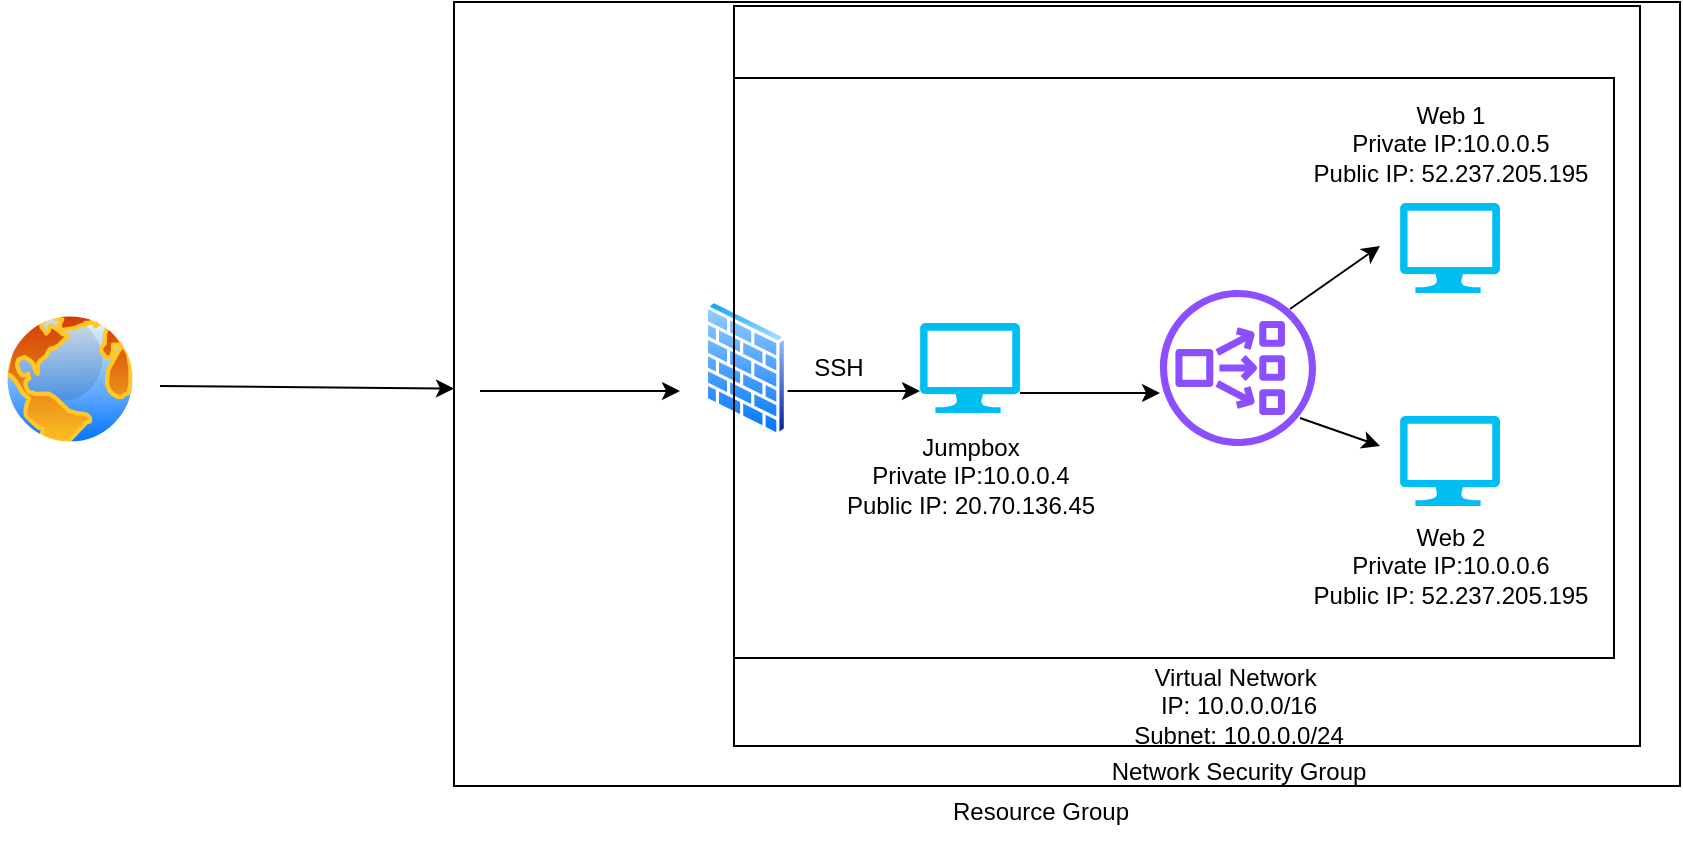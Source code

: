 <mxfile version="24.2.1" type="github">
  <diagram name="Page-1" id="DaeDmcBLZQ6chdSBhRTc">
    <mxGraphModel dx="927" dy="465" grid="1" gridSize="10" guides="1" tooltips="1" connect="1" arrows="1" fold="1" page="1" pageScale="1" pageWidth="827" pageHeight="1169" math="0" shadow="0">
      <root>
        <mxCell id="0" />
        <mxCell id="1" parent="0" />
        <mxCell id="ben5U8rEEhO7ePI2dHpk-1" value="" style="verticalLabelPosition=bottom;html=1;verticalAlign=top;align=center;strokeColor=none;fillColor=#00BEF2;shape=mxgraph.azure.computer;pointerEvents=1;" vertex="1" parent="1">
          <mxGeometry x="480" y="208.5" width="50" height="45" as="geometry" />
        </mxCell>
        <mxCell id="ben5U8rEEhO7ePI2dHpk-2" value="" style="verticalLabelPosition=bottom;html=1;verticalAlign=top;align=center;strokeColor=none;fillColor=#00BEF2;shape=mxgraph.azure.computer;pointerEvents=1;" vertex="1" parent="1">
          <mxGeometry x="720" y="148.5" width="50" height="45" as="geometry" />
        </mxCell>
        <mxCell id="ben5U8rEEhO7ePI2dHpk-3" value="" style="verticalLabelPosition=bottom;html=1;verticalAlign=top;align=center;strokeColor=none;fillColor=#00BEF2;shape=mxgraph.azure.computer;pointerEvents=1;" vertex="1" parent="1">
          <mxGeometry x="720" y="255" width="50" height="45" as="geometry" />
        </mxCell>
        <mxCell id="ben5U8rEEhO7ePI2dHpk-4" value="" style="sketch=0;outlineConnect=0;fontColor=#232F3E;gradientColor=none;fillColor=#8C4FFF;strokeColor=none;dashed=0;verticalLabelPosition=bottom;verticalAlign=top;align=center;html=1;fontSize=12;fontStyle=0;aspect=fixed;pointerEvents=1;shape=mxgraph.aws4.network_load_balancer;" vertex="1" parent="1">
          <mxGeometry x="600" y="192" width="78" height="78" as="geometry" />
        </mxCell>
        <mxCell id="ben5U8rEEhO7ePI2dHpk-5" value="" style="image;aspect=fixed;perimeter=ellipsePerimeter;html=1;align=center;shadow=0;dashed=0;spacingTop=3;image=img/lib/active_directory/internet_globe.svg;" vertex="1" parent="1">
          <mxGeometry x="20" y="201.5" width="70" height="70" as="geometry" />
        </mxCell>
        <mxCell id="ben5U8rEEhO7ePI2dHpk-6" value="" style="image;aspect=fixed;perimeter=ellipsePerimeter;html=1;align=center;shadow=0;dashed=0;spacingTop=3;image=img/lib/active_directory/firewall.svg;" vertex="1" parent="1">
          <mxGeometry x="372" y="196.75" width="41.79" height="68.5" as="geometry" />
        </mxCell>
        <mxCell id="ben5U8rEEhO7ePI2dHpk-8" value="" style="rounded=0;whiteSpace=wrap;html=1;fillColor=none;" vertex="1" parent="1">
          <mxGeometry x="247" y="48" width="613" height="392" as="geometry" />
        </mxCell>
        <mxCell id="ben5U8rEEhO7ePI2dHpk-11" value="Resource Group" style="text;html=1;align=center;verticalAlign=middle;resizable=0;points=[];autosize=1;strokeColor=none;fillColor=none;" vertex="1" parent="1">
          <mxGeometry x="485" y="438" width="110" height="30" as="geometry" />
        </mxCell>
        <mxCell id="ben5U8rEEhO7ePI2dHpk-13" value="Network Security Group&lt;div&gt;&lt;br&gt;&lt;/div&gt;" style="text;html=1;align=center;verticalAlign=middle;resizable=0;points=[];autosize=1;strokeColor=none;fillColor=none;" vertex="1" parent="1">
          <mxGeometry x="564" y="420" width="150" height="40" as="geometry" />
        </mxCell>
        <mxCell id="ben5U8rEEhO7ePI2dHpk-14" value="" style="endArrow=classic;html=1;rounded=0;" edge="1" parent="1" target="ben5U8rEEhO7ePI2dHpk-8">
          <mxGeometry width="50" height="50" relative="1" as="geometry">
            <mxPoint x="100" y="240" as="sourcePoint" />
            <mxPoint x="150" y="190" as="targetPoint" />
          </mxGeometry>
        </mxCell>
        <mxCell id="ben5U8rEEhO7ePI2dHpk-12" value="" style="rounded=0;whiteSpace=wrap;html=1;fillColor=none;" vertex="1" parent="1">
          <mxGeometry x="387" y="50" width="453" height="370" as="geometry" />
        </mxCell>
        <mxCell id="ben5U8rEEhO7ePI2dHpk-25" value="" style="endArrow=classic;html=1;rounded=0;" edge="1" parent="1">
          <mxGeometry relative="1" as="geometry">
            <mxPoint x="260" y="242.5" as="sourcePoint" />
            <mxPoint x="360" y="242.5" as="targetPoint" />
          </mxGeometry>
        </mxCell>
        <mxCell id="ben5U8rEEhO7ePI2dHpk-27" value="" style="endArrow=classic;html=1;rounded=0;" edge="1" parent="1">
          <mxGeometry relative="1" as="geometry">
            <mxPoint x="413.79" y="242.5" as="sourcePoint" />
            <mxPoint x="480" y="242.5" as="targetPoint" />
          </mxGeometry>
        </mxCell>
        <mxCell id="ben5U8rEEhO7ePI2dHpk-29" value="Virtual Network&amp;nbsp;&lt;div&gt;IP: 10.0.0.0/16&lt;/div&gt;&lt;div&gt;Subnet: 10.0.0.0/24&lt;/div&gt;" style="text;html=1;align=center;verticalAlign=middle;resizable=0;points=[];autosize=1;strokeColor=none;fillColor=none;" vertex="1" parent="1">
          <mxGeometry x="574" y="370" width="130" height="60" as="geometry" />
        </mxCell>
        <mxCell id="ben5U8rEEhO7ePI2dHpk-31" value="Jumpbox&lt;div&gt;Private IP:10.0.0.4&lt;/div&gt;&lt;div&gt;Public IP: 20.70.136.45&lt;/div&gt;" style="text;html=1;align=center;verticalAlign=middle;resizable=0;points=[];autosize=1;strokeColor=none;fillColor=none;" vertex="1" parent="1">
          <mxGeometry x="430" y="255" width="150" height="60" as="geometry" />
        </mxCell>
        <mxCell id="ben5U8rEEhO7ePI2dHpk-32" value="&lt;div&gt;Web 1&lt;/div&gt;&lt;div&gt;Private IP:10.0.0.5&lt;/div&gt;&lt;div&gt;Public IP: 52.237.205.195&lt;/div&gt;" style="text;html=1;align=center;verticalAlign=middle;resizable=0;points=[];autosize=1;strokeColor=none;fillColor=none;" vertex="1" parent="1">
          <mxGeometry x="665" y="88.5" width="160" height="60" as="geometry" />
        </mxCell>
        <mxCell id="ben5U8rEEhO7ePI2dHpk-33" value="&lt;div&gt;Web 2&lt;/div&gt;&lt;div&gt;Private IP:10.0.0.6&lt;/div&gt;&lt;div&gt;Public IP:&amp;nbsp;52.237.205.195&lt;/div&gt;" style="text;html=1;align=center;verticalAlign=middle;resizable=0;points=[];autosize=1;strokeColor=none;fillColor=none;" vertex="1" parent="1">
          <mxGeometry x="665" y="300" width="160" height="60" as="geometry" />
        </mxCell>
        <mxCell id="ben5U8rEEhO7ePI2dHpk-34" value="SSH" style="text;html=1;align=center;verticalAlign=middle;resizable=0;points=[];autosize=1;strokeColor=none;fillColor=none;" vertex="1" parent="1">
          <mxGeometry x="414" y="216" width="50" height="30" as="geometry" />
        </mxCell>
        <mxCell id="ben5U8rEEhO7ePI2dHpk-37" value="" style="endArrow=classic;html=1;rounded=0;" edge="1" parent="1">
          <mxGeometry relative="1" as="geometry">
            <mxPoint x="530" y="243.5" as="sourcePoint" />
            <mxPoint x="600" y="243.5" as="targetPoint" />
          </mxGeometry>
        </mxCell>
        <mxCell id="ben5U8rEEhO7ePI2dHpk-30" value="" style="rounded=0;whiteSpace=wrap;html=1;fillColor=none;" vertex="1" parent="1">
          <mxGeometry x="387" y="86" width="440" height="290" as="geometry" />
        </mxCell>
        <mxCell id="ben5U8rEEhO7ePI2dHpk-43" value="" style="endArrow=classic;html=1;rounded=0;" edge="1" parent="1">
          <mxGeometry width="50" height="50" relative="1" as="geometry">
            <mxPoint x="665" y="201.5" as="sourcePoint" />
            <mxPoint x="710" y="170" as="targetPoint" />
          </mxGeometry>
        </mxCell>
        <mxCell id="ben5U8rEEhO7ePI2dHpk-44" value="" style="endArrow=classic;html=1;rounded=0;" edge="1" parent="1">
          <mxGeometry width="50" height="50" relative="1" as="geometry">
            <mxPoint x="670" y="256" as="sourcePoint" />
            <mxPoint x="710" y="270" as="targetPoint" />
          </mxGeometry>
        </mxCell>
      </root>
    </mxGraphModel>
  </diagram>
</mxfile>

